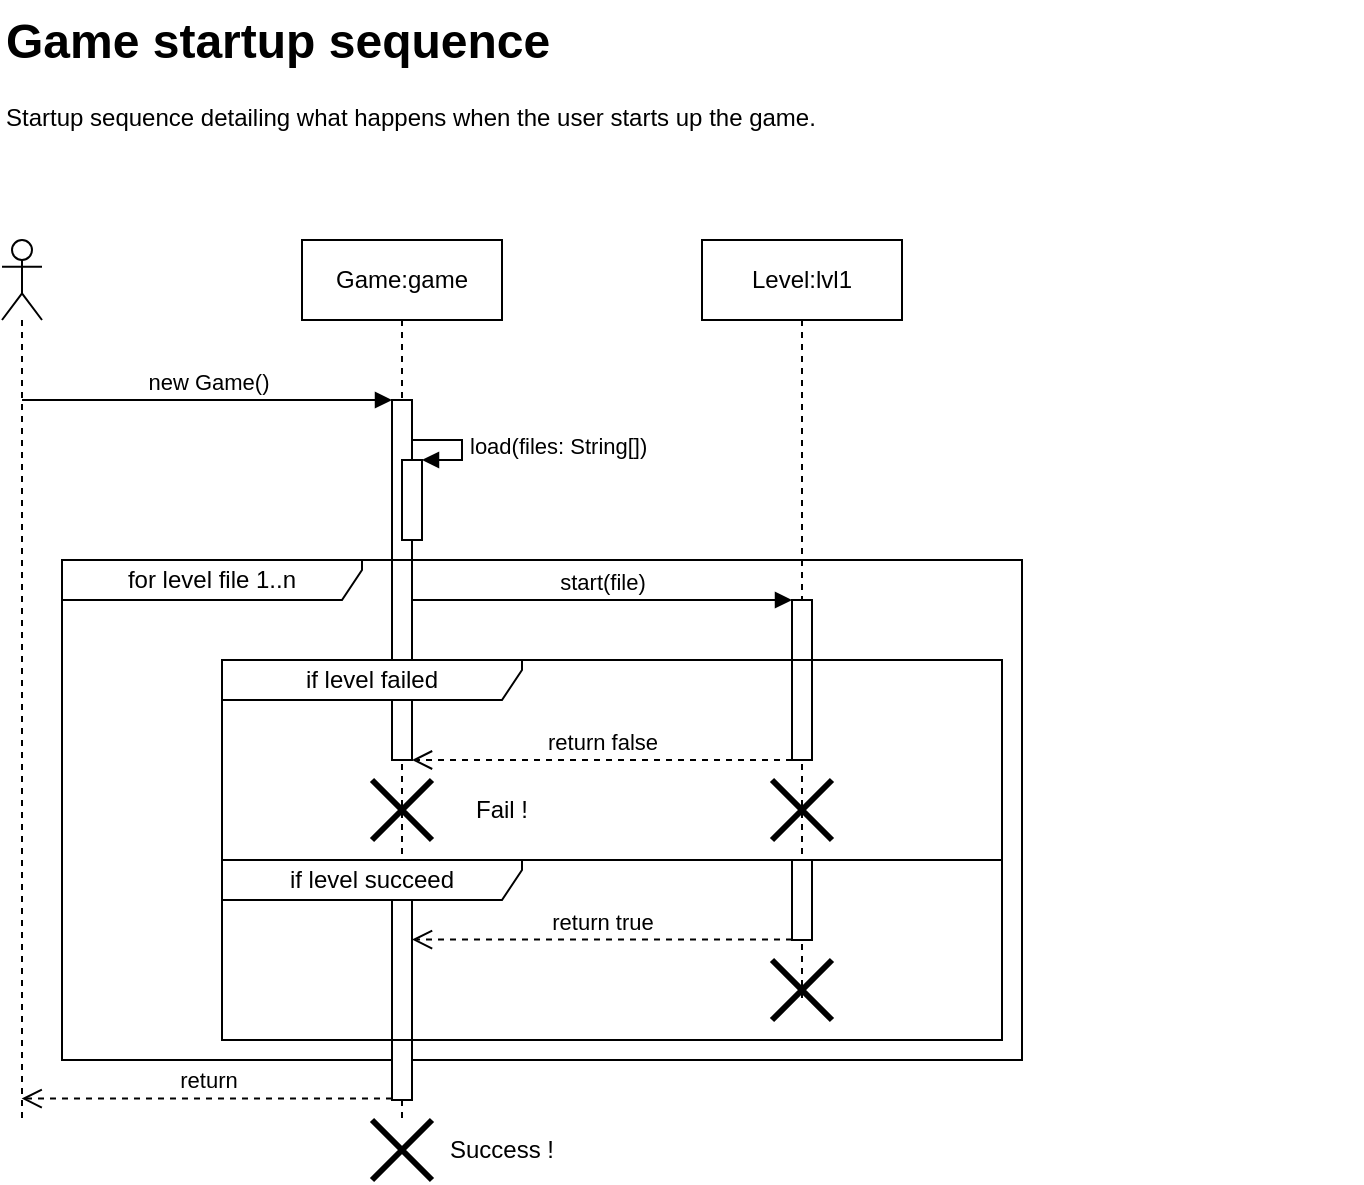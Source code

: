 <mxfile version="26.2.9">
  <diagram name="Page-1" id="xGvp370z1IDs7U6YJfkT">
    <mxGraphModel dx="1426" dy="786" grid="1" gridSize="10" guides="1" tooltips="1" connect="1" arrows="1" fold="1" page="1" pageScale="1" pageWidth="850" pageHeight="1100" math="0" shadow="0">
      <root>
        <mxCell id="0" />
        <mxCell id="1" parent="0" />
        <mxCell id="mMlrG7XZPDNxk1dG6FC4-2" value="" style="shape=umlLifeline;perimeter=lifelinePerimeter;whiteSpace=wrap;html=1;container=1;dropTarget=0;collapsible=0;recursiveResize=0;outlineConnect=0;portConstraint=eastwest;newEdgeStyle={&quot;curved&quot;:0,&quot;rounded&quot;:0};participant=umlActor;" vertex="1" parent="1">
          <mxGeometry x="130" y="160" width="20" height="440" as="geometry" />
        </mxCell>
        <mxCell id="mMlrG7XZPDNxk1dG6FC4-4" value="&lt;h1 style=&quot;margin-top: 0px;&quot;&gt;Game startup sequence&lt;/h1&gt;&lt;p&gt;Startup sequence detailing what happens when the user starts up the game.&lt;/p&gt;" style="text;html=1;whiteSpace=wrap;overflow=hidden;rounded=0;" vertex="1" parent="1">
          <mxGeometry x="130" y="40" width="680" height="70" as="geometry" />
        </mxCell>
        <mxCell id="mMlrG7XZPDNxk1dG6FC4-5" value="Game:game" style="shape=umlLifeline;perimeter=lifelinePerimeter;whiteSpace=wrap;html=1;container=1;dropTarget=0;collapsible=0;recursiveResize=0;outlineConnect=0;portConstraint=eastwest;newEdgeStyle={&quot;curved&quot;:0,&quot;rounded&quot;:0};" vertex="1" parent="1">
          <mxGeometry x="280" y="160" width="100" height="440" as="geometry" />
        </mxCell>
        <mxCell id="mMlrG7XZPDNxk1dG6FC4-7" value="" style="html=1;points=[[0,0,0,0,5],[0,1,0,0,-5],[1,0,0,0,5],[1,1,0,0,-5]];perimeter=orthogonalPerimeter;outlineConnect=0;targetShapes=umlLifeline;portConstraint=eastwest;newEdgeStyle={&quot;curved&quot;:0,&quot;rounded&quot;:0};" vertex="1" parent="mMlrG7XZPDNxk1dG6FC4-5">
          <mxGeometry x="45" y="80" width="10" height="180" as="geometry" />
        </mxCell>
        <mxCell id="mMlrG7XZPDNxk1dG6FC4-8" value="" style="html=1;points=[[0,0,0,0,5],[0,1,0,0,-5],[1,0,0,0,5],[1,1,0,0,-5]];perimeter=orthogonalPerimeter;outlineConnect=0;targetShapes=umlLifeline;portConstraint=eastwest;newEdgeStyle={&quot;curved&quot;:0,&quot;rounded&quot;:0};" vertex="1" parent="mMlrG7XZPDNxk1dG6FC4-5">
          <mxGeometry x="50" y="110" width="10" height="40" as="geometry" />
        </mxCell>
        <mxCell id="mMlrG7XZPDNxk1dG6FC4-9" value="load(files: String[])" style="html=1;align=left;spacingLeft=2;endArrow=block;rounded=0;edgeStyle=orthogonalEdgeStyle;curved=0;rounded=0;" edge="1" target="mMlrG7XZPDNxk1dG6FC4-8" parent="mMlrG7XZPDNxk1dG6FC4-5" source="mMlrG7XZPDNxk1dG6FC4-7">
          <mxGeometry relative="1" as="geometry">
            <mxPoint x="60" y="90" as="sourcePoint" />
            <Array as="points">
              <mxPoint x="80" y="100" />
              <mxPoint x="80" y="110" />
            </Array>
          </mxGeometry>
        </mxCell>
        <mxCell id="mMlrG7XZPDNxk1dG6FC4-6" value="new Game()" style="html=1;verticalAlign=bottom;endArrow=block;curved=0;rounded=0;" edge="1" parent="1">
          <mxGeometry width="80" relative="1" as="geometry">
            <mxPoint x="140.024" y="240" as="sourcePoint" />
            <mxPoint x="325" y="240" as="targetPoint" />
          </mxGeometry>
        </mxCell>
        <mxCell id="mMlrG7XZPDNxk1dG6FC4-10" value="Level:lvl1" style="shape=umlLifeline;perimeter=lifelinePerimeter;whiteSpace=wrap;html=1;container=1;dropTarget=0;collapsible=0;recursiveResize=0;outlineConnect=0;portConstraint=eastwest;newEdgeStyle={&quot;curved&quot;:0,&quot;rounded&quot;:0};" vertex="1" parent="1">
          <mxGeometry x="480" y="160" width="100" height="380" as="geometry" />
        </mxCell>
        <mxCell id="mMlrG7XZPDNxk1dG6FC4-11" value="" style="html=1;points=[[0,0,0,0,5],[0,1,0,0,-5],[1,0,0,0,5],[1,1,0,0,-5]];perimeter=orthogonalPerimeter;outlineConnect=0;targetShapes=umlLifeline;portConstraint=eastwest;newEdgeStyle={&quot;curved&quot;:0,&quot;rounded&quot;:0};" vertex="1" parent="mMlrG7XZPDNxk1dG6FC4-10">
          <mxGeometry x="45" y="180" width="10" height="80" as="geometry" />
        </mxCell>
        <mxCell id="mMlrG7XZPDNxk1dG6FC4-15" value="start(file)" style="html=1;verticalAlign=bottom;endArrow=block;curved=0;rounded=0;" edge="1" parent="1">
          <mxGeometry width="80" relative="1" as="geometry">
            <mxPoint x="335" y="340" as="sourcePoint" />
            <mxPoint x="525" y="340" as="targetPoint" />
          </mxGeometry>
        </mxCell>
        <mxCell id="mMlrG7XZPDNxk1dG6FC4-16" value="for level file 1..n" style="shape=umlFrame;whiteSpace=wrap;html=1;pointerEvents=0;width=150;height=20;" vertex="1" parent="1">
          <mxGeometry x="160" y="320" width="480" height="250" as="geometry" />
        </mxCell>
        <mxCell id="mMlrG7XZPDNxk1dG6FC4-17" value="return false" style="html=1;verticalAlign=bottom;endArrow=open;dashed=1;endSize=8;curved=0;rounded=0;" edge="1" parent="1">
          <mxGeometry relative="1" as="geometry">
            <mxPoint x="525" y="420" as="sourcePoint" />
            <mxPoint x="335" y="420" as="targetPoint" />
          </mxGeometry>
        </mxCell>
        <mxCell id="mMlrG7XZPDNxk1dG6FC4-19" value="if level failed" style="shape=umlFrame;whiteSpace=wrap;html=1;pointerEvents=0;width=150;height=20;" vertex="1" parent="1">
          <mxGeometry x="240" y="370" width="390" height="100" as="geometry" />
        </mxCell>
        <mxCell id="mMlrG7XZPDNxk1dG6FC4-20" value="" style="shape=umlDestroy;whiteSpace=wrap;html=1;strokeWidth=3;targetShapes=umlLifeline;" vertex="1" parent="1">
          <mxGeometry x="315" y="430" width="30" height="30" as="geometry" />
        </mxCell>
        <mxCell id="mMlrG7XZPDNxk1dG6FC4-21" value="" style="html=1;points=[[0,0,0,0,5],[0,1,0,0,-5],[1,0,0,0,5],[1,1,0,0,-5]];perimeter=orthogonalPerimeter;outlineConnect=0;targetShapes=umlLifeline;portConstraint=eastwest;newEdgeStyle={&quot;curved&quot;:0,&quot;rounded&quot;:0};" vertex="1" parent="1">
          <mxGeometry x="325" y="490" width="10" height="100" as="geometry" />
        </mxCell>
        <mxCell id="mMlrG7XZPDNxk1dG6FC4-22" value="if level succeed" style="shape=umlFrame;whiteSpace=wrap;html=1;pointerEvents=0;width=150;height=20;" vertex="1" parent="1">
          <mxGeometry x="240" y="470" width="390" height="90" as="geometry" />
        </mxCell>
        <mxCell id="mMlrG7XZPDNxk1dG6FC4-23" value="" style="html=1;points=[[0,0,0,0,5],[0,1,0,0,-5],[1,0,0,0,5],[1,1,0,0,-5]];perimeter=orthogonalPerimeter;outlineConnect=0;targetShapes=umlLifeline;portConstraint=eastwest;newEdgeStyle={&quot;curved&quot;:0,&quot;rounded&quot;:0};" vertex="1" parent="1">
          <mxGeometry x="525" y="470" width="10" height="40" as="geometry" />
        </mxCell>
        <mxCell id="mMlrG7XZPDNxk1dG6FC4-24" value="return true" style="html=1;verticalAlign=bottom;endArrow=open;dashed=1;endSize=8;curved=0;rounded=0;" edge="1" parent="1">
          <mxGeometry relative="1" as="geometry">
            <mxPoint x="525" y="509.76" as="sourcePoint" />
            <mxPoint x="335" y="509.76" as="targetPoint" />
          </mxGeometry>
        </mxCell>
        <mxCell id="mMlrG7XZPDNxk1dG6FC4-25" value="" style="shape=umlDestroy;whiteSpace=wrap;html=1;strokeWidth=3;targetShapes=umlLifeline;" vertex="1" parent="1">
          <mxGeometry x="515" y="430" width="30" height="30" as="geometry" />
        </mxCell>
        <mxCell id="mMlrG7XZPDNxk1dG6FC4-26" value="" style="shape=umlDestroy;whiteSpace=wrap;html=1;strokeWidth=3;targetShapes=umlLifeline;" vertex="1" parent="1">
          <mxGeometry x="515" y="520" width="30" height="30" as="geometry" />
        </mxCell>
        <mxCell id="mMlrG7XZPDNxk1dG6FC4-27" value="Success !" style="text;html=1;align=center;verticalAlign=middle;whiteSpace=wrap;rounded=0;" vertex="1" parent="1">
          <mxGeometry x="350" y="600" width="60" height="30" as="geometry" />
        </mxCell>
        <mxCell id="mMlrG7XZPDNxk1dG6FC4-28" value="" style="shape=umlDestroy;whiteSpace=wrap;html=1;strokeWidth=3;targetShapes=umlLifeline;" vertex="1" parent="1">
          <mxGeometry x="315" y="600" width="30" height="30" as="geometry" />
        </mxCell>
        <mxCell id="mMlrG7XZPDNxk1dG6FC4-30" value="Fail !" style="text;html=1;align=center;verticalAlign=middle;whiteSpace=wrap;rounded=0;" vertex="1" parent="1">
          <mxGeometry x="350" y="430" width="60" height="30" as="geometry" />
        </mxCell>
        <mxCell id="mMlrG7XZPDNxk1dG6FC4-32" value="return" style="html=1;verticalAlign=bottom;endArrow=open;dashed=1;endSize=8;curved=0;rounded=0;" edge="1" parent="1">
          <mxGeometry relative="1" as="geometry">
            <mxPoint x="325" y="589.31" as="sourcePoint" />
            <mxPoint x="139.81" y="589.31" as="targetPoint" />
            <Array as="points">
              <mxPoint x="240" y="589.31" />
            </Array>
          </mxGeometry>
        </mxCell>
      </root>
    </mxGraphModel>
  </diagram>
</mxfile>

